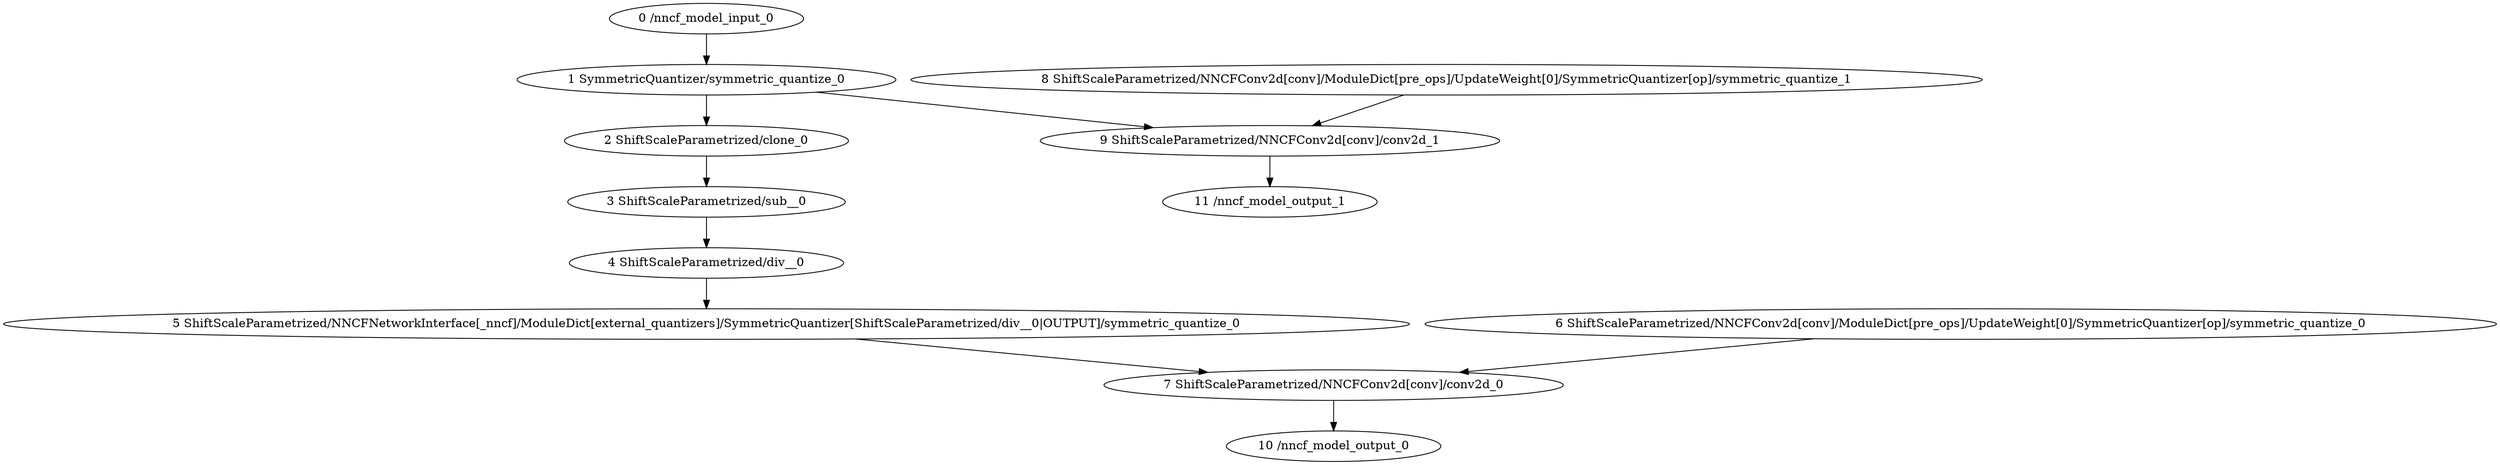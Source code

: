 strict digraph  {
"0 /nncf_model_input_0" [id=0, type=nncf_model_input];
"1 SymmetricQuantizer/symmetric_quantize_0" [id=1, type=symmetric_quantize];
"2 ShiftScaleParametrized/clone_0" [id=2, type=clone];
"3 ShiftScaleParametrized/sub__0" [id=3, type=sub_];
"4 ShiftScaleParametrized/div__0" [id=4, type=div_];
"5 ShiftScaleParametrized/NNCFNetworkInterface[_nncf]/ModuleDict[external_quantizers]/SymmetricQuantizer[ShiftScaleParametrized/div__0|OUTPUT]/symmetric_quantize_0" [id=5, type=symmetric_quantize];
"6 ShiftScaleParametrized/NNCFConv2d[conv]/ModuleDict[pre_ops]/UpdateWeight[0]/SymmetricQuantizer[op]/symmetric_quantize_0" [id=6, type=symmetric_quantize];
"7 ShiftScaleParametrized/NNCFConv2d[conv]/conv2d_0" [id=7, type=conv2d];
"8 ShiftScaleParametrized/NNCFConv2d[conv]/ModuleDict[pre_ops]/UpdateWeight[0]/SymmetricQuantizer[op]/symmetric_quantize_1" [id=8, type=symmetric_quantize];
"9 ShiftScaleParametrized/NNCFConv2d[conv]/conv2d_1" [id=9, type=conv2d];
"10 /nncf_model_output_0" [id=10, type=nncf_model_output];
"11 /nncf_model_output_1" [id=11, type=nncf_model_output];
"0 /nncf_model_input_0" -> "1 SymmetricQuantizer/symmetric_quantize_0";
"1 SymmetricQuantizer/symmetric_quantize_0" -> "2 ShiftScaleParametrized/clone_0";
"1 SymmetricQuantizer/symmetric_quantize_0" -> "9 ShiftScaleParametrized/NNCFConv2d[conv]/conv2d_1";
"2 ShiftScaleParametrized/clone_0" -> "3 ShiftScaleParametrized/sub__0";
"3 ShiftScaleParametrized/sub__0" -> "4 ShiftScaleParametrized/div__0";
"4 ShiftScaleParametrized/div__0" -> "5 ShiftScaleParametrized/NNCFNetworkInterface[_nncf]/ModuleDict[external_quantizers]/SymmetricQuantizer[ShiftScaleParametrized/div__0|OUTPUT]/symmetric_quantize_0";
"5 ShiftScaleParametrized/NNCFNetworkInterface[_nncf]/ModuleDict[external_quantizers]/SymmetricQuantizer[ShiftScaleParametrized/div__0|OUTPUT]/symmetric_quantize_0" -> "7 ShiftScaleParametrized/NNCFConv2d[conv]/conv2d_0";
"6 ShiftScaleParametrized/NNCFConv2d[conv]/ModuleDict[pre_ops]/UpdateWeight[0]/SymmetricQuantizer[op]/symmetric_quantize_0" -> "7 ShiftScaleParametrized/NNCFConv2d[conv]/conv2d_0";
"7 ShiftScaleParametrized/NNCFConv2d[conv]/conv2d_0" -> "10 /nncf_model_output_0";
"8 ShiftScaleParametrized/NNCFConv2d[conv]/ModuleDict[pre_ops]/UpdateWeight[0]/SymmetricQuantizer[op]/symmetric_quantize_1" -> "9 ShiftScaleParametrized/NNCFConv2d[conv]/conv2d_1";
"9 ShiftScaleParametrized/NNCFConv2d[conv]/conv2d_1" -> "11 /nncf_model_output_1";
}
